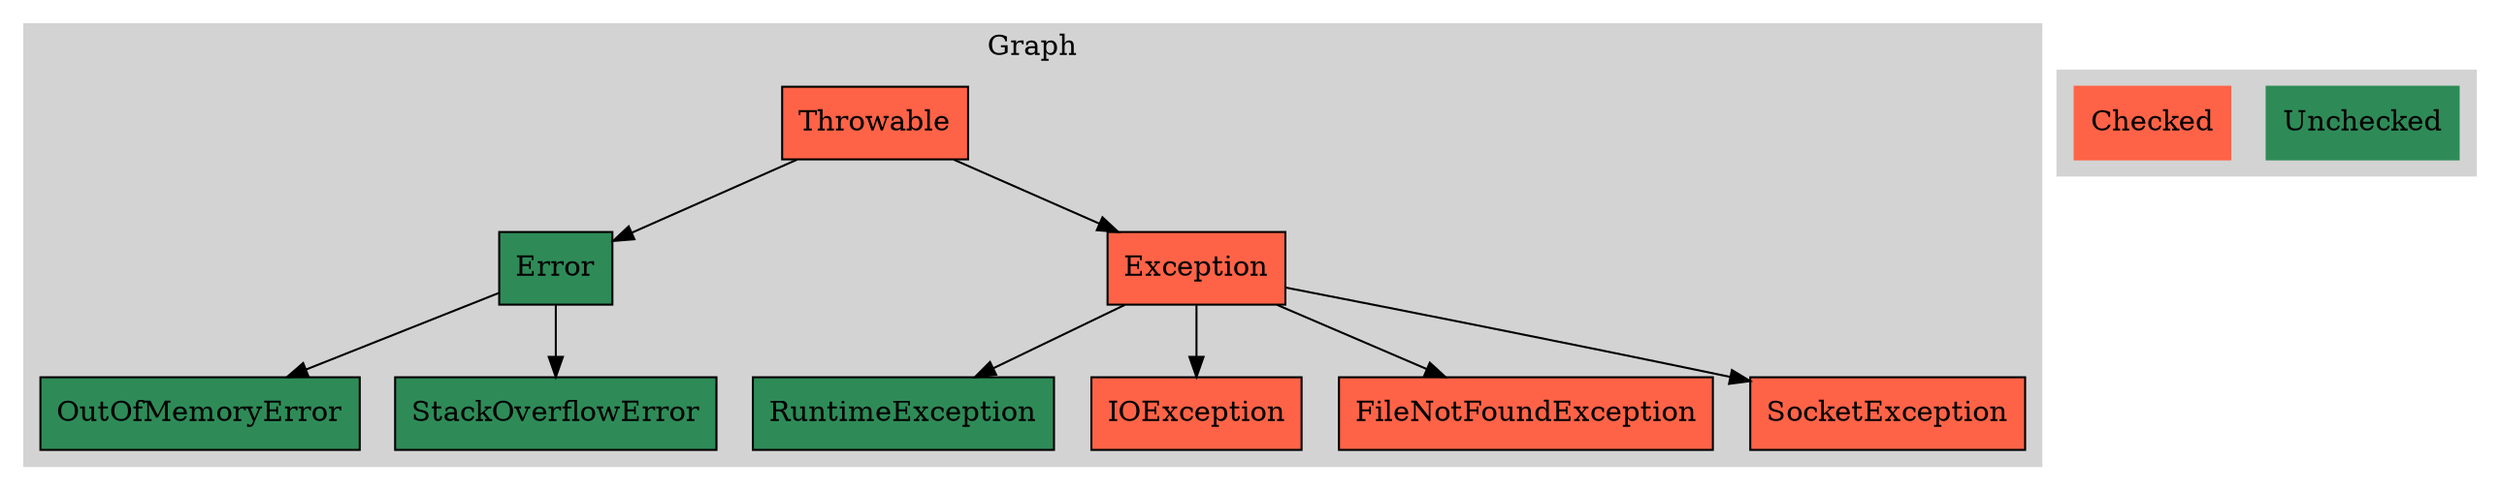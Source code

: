 digraph G {

    subgraph cluster_0 {

      style=filled;
      color=lightgrey;

      node [style=filled];

      Throwable [shape=filled, fillcolor=tomato]
      Error [shape=filled, fillcolor=seagreen]
      Exception [shape=filled, fillcolor=tomato]
      OutOfMemoryError [shape=filled, fillcolor=seagreen]
      StackOverflowError [shape=filled, fillcolor=seagreen]
      RuntimeException[shape=filled, fillcolor=seagreen]
      IOException[shape=filled, fillcolor=tomato]
      FileNotFoundException[shape=filled, fillcolor=tomato]
      SocketException[shape=filled, fillcolor=tomato]

      Throwable -> Error;
      Throwable -> Exception;
      Error -> OutOfMemoryError;
      Error -> StackOverflowError;
      Exception -> RuntimeException;
      Exception -> IOException;
      Exception -> FileNotFoundException;
      Exception -> SocketException;
      label = "Graph";
    }

    subgraph cluster_1 {
      style=filled;
      color=lightgrey;

      node [style=filled,color=white];

      Unchecked [shape=filled, color=seagreen, fillcolor=seagreen]
      Checked [shape=filled, color=tomato]
    }
}